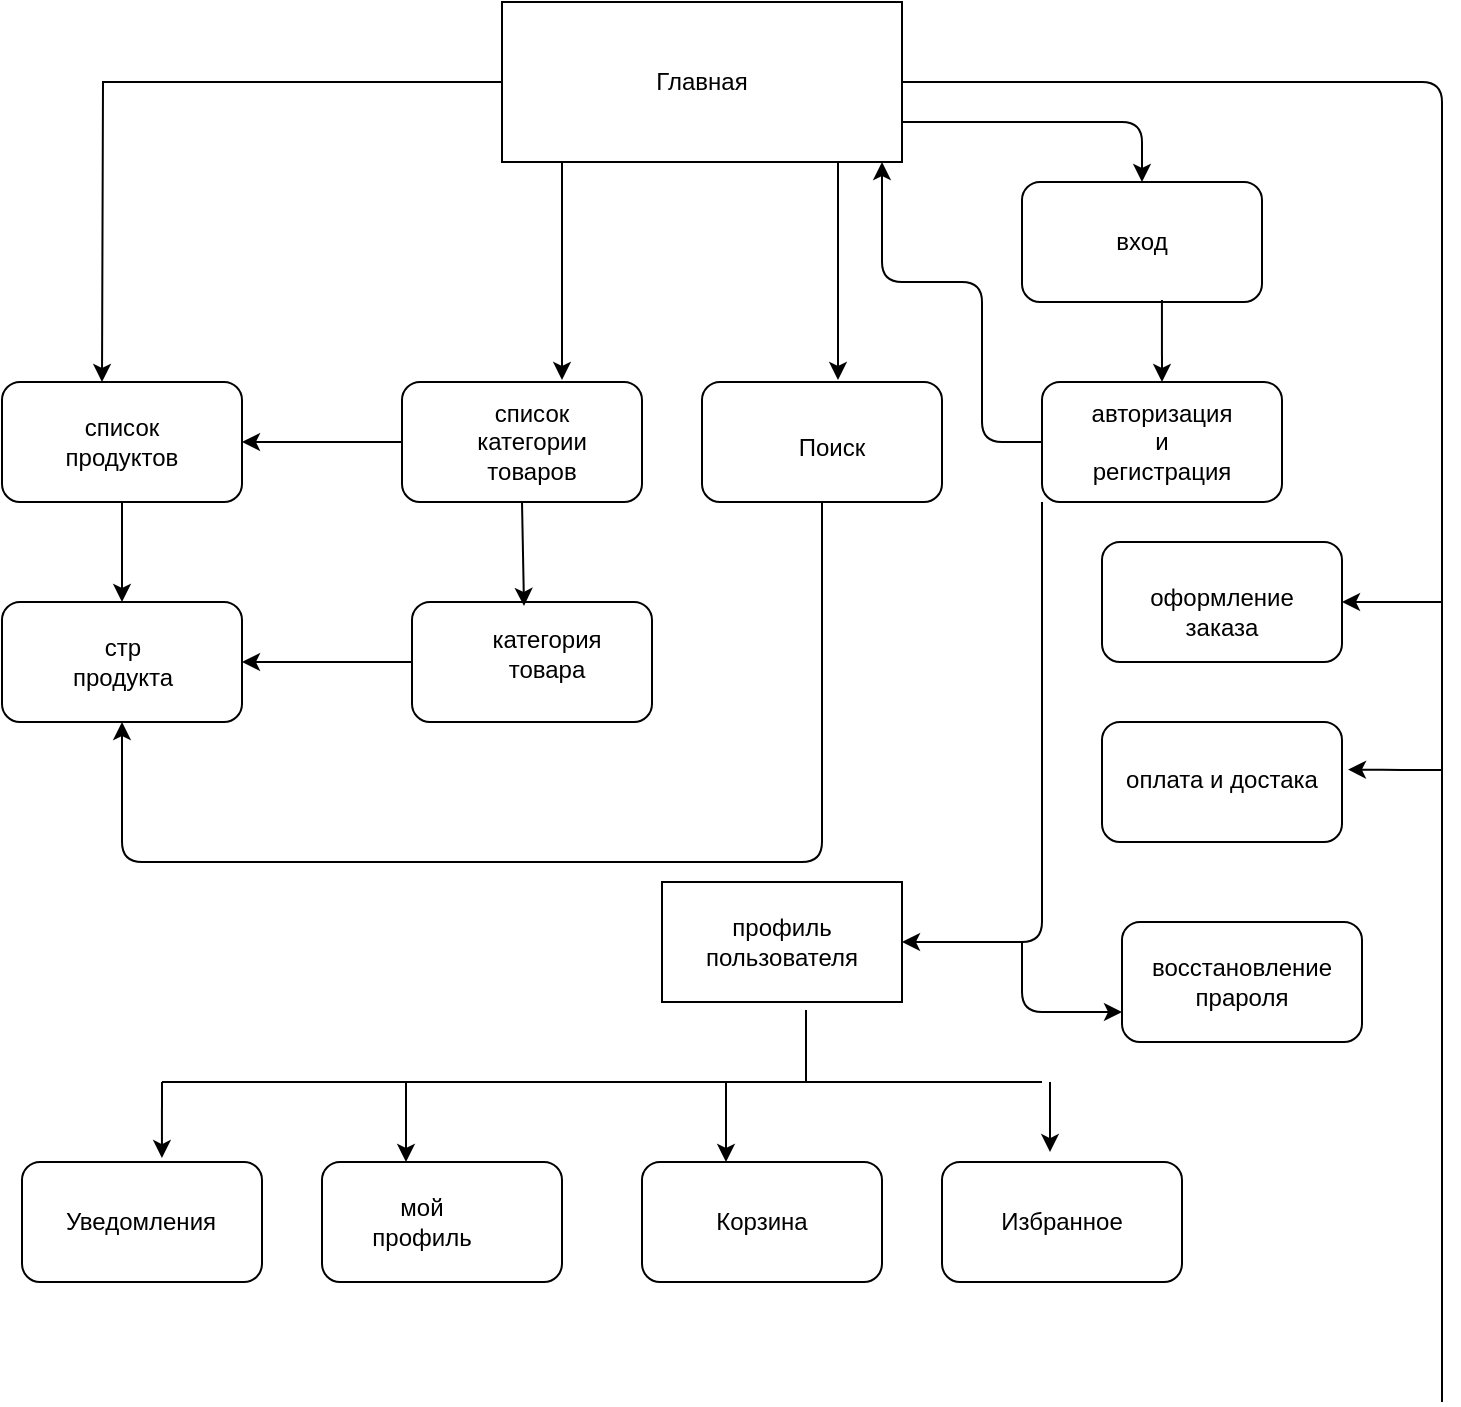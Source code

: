 <mxfile version="13.8.1" type="github"><diagram id="_XKZyRUlYK0R9ELa7ycU" name="Page-1"><mxGraphModel dx="868" dy="353" grid="1" gridSize="10" guides="1" tooltips="1" connect="1" arrows="1" fold="1" page="1" pageScale="1" pageWidth="850" pageHeight="1100" math="0" shadow="0"><root><mxCell id="0"/><mxCell id="1" parent="0"/><mxCell id="8XIFU4b1xEBM8NU7oIPN-5" style="edgeStyle=orthogonalEdgeStyle;rounded=0;orthogonalLoop=1;jettySize=auto;html=1;" edge="1" parent="1" source="8XIFU4b1xEBM8NU7oIPN-1"><mxGeometry relative="1" as="geometry"><mxPoint x="90" y="290" as="targetPoint"/></mxGeometry></mxCell><mxCell id="8XIFU4b1xEBM8NU7oIPN-1" value="" style="rounded=0;whiteSpace=wrap;html=1;" vertex="1" parent="1"><mxGeometry x="290" y="100" width="200" height="80" as="geometry"/></mxCell><mxCell id="8XIFU4b1xEBM8NU7oIPN-2" value="Главная" style="text;html=1;strokeColor=none;fillColor=none;align=center;verticalAlign=middle;whiteSpace=wrap;rounded=0;" vertex="1" parent="1"><mxGeometry x="330" y="125" width="120" height="30" as="geometry"/></mxCell><mxCell id="8XIFU4b1xEBM8NU7oIPN-6" value="" style="rounded=1;whiteSpace=wrap;html=1;" vertex="1" parent="1"><mxGeometry x="40" y="290" width="120" height="60" as="geometry"/></mxCell><mxCell id="8XIFU4b1xEBM8NU7oIPN-7" value="список продуктов" style="text;html=1;strokeColor=none;fillColor=none;align=center;verticalAlign=middle;whiteSpace=wrap;rounded=0;" vertex="1" parent="1"><mxGeometry x="65" y="300" width="70" height="40" as="geometry"/></mxCell><mxCell id="8XIFU4b1xEBM8NU7oIPN-9" value="" style="endArrow=classic;html=1;" edge="1" parent="1"><mxGeometry width="50" height="50" relative="1" as="geometry"><mxPoint x="320" y="180" as="sourcePoint"/><mxPoint x="320" y="289" as="targetPoint"/></mxGeometry></mxCell><mxCell id="8XIFU4b1xEBM8NU7oIPN-10" value="" style="rounded=1;whiteSpace=wrap;html=1;" vertex="1" parent="1"><mxGeometry x="240" y="290" width="120" height="60" as="geometry"/></mxCell><mxCell id="8XIFU4b1xEBM8NU7oIPN-11" value="список категории товаров" style="text;html=1;strokeColor=none;fillColor=none;align=center;verticalAlign=middle;whiteSpace=wrap;rounded=0;" vertex="1" parent="1"><mxGeometry x="270" y="305" width="70" height="30" as="geometry"/></mxCell><mxCell id="8XIFU4b1xEBM8NU7oIPN-14" value="" style="rounded=1;whiteSpace=wrap;html=1;" vertex="1" parent="1"><mxGeometry x="390" y="290" width="120" height="60" as="geometry"/></mxCell><mxCell id="8XIFU4b1xEBM8NU7oIPN-16" value="" style="endArrow=classic;html=1;exitX=0.84;exitY=1;exitDx=0;exitDy=0;exitPerimeter=0;" edge="1" parent="1" source="8XIFU4b1xEBM8NU7oIPN-1"><mxGeometry width="50" height="50" relative="1" as="geometry"><mxPoint x="458" y="185" as="sourcePoint"/><mxPoint x="458" y="289" as="targetPoint"/></mxGeometry></mxCell><mxCell id="8XIFU4b1xEBM8NU7oIPN-18" value="Поиск" style="text;html=1;strokeColor=none;fillColor=none;align=center;verticalAlign=middle;whiteSpace=wrap;rounded=0;" vertex="1" parent="1"><mxGeometry x="420" y="305" width="70" height="35" as="geometry"/></mxCell><mxCell id="8XIFU4b1xEBM8NU7oIPN-20" value="" style="rounded=1;whiteSpace=wrap;html=1;" vertex="1" parent="1"><mxGeometry x="40" y="400" width="120" height="60" as="geometry"/></mxCell><mxCell id="8XIFU4b1xEBM8NU7oIPN-22" value="" style="endArrow=classic;html=1;exitX=0.5;exitY=1;exitDx=0;exitDy=0;" edge="1" parent="1" source="8XIFU4b1xEBM8NU7oIPN-6" target="8XIFU4b1xEBM8NU7oIPN-20"><mxGeometry width="50" height="50" relative="1" as="geometry"><mxPoint x="380" y="480" as="sourcePoint"/><mxPoint x="380" y="580" as="targetPoint"/></mxGeometry></mxCell><mxCell id="8XIFU4b1xEBM8NU7oIPN-23" value="стр продукта" style="text;html=1;strokeColor=none;fillColor=none;align=center;verticalAlign=middle;whiteSpace=wrap;rounded=0;" vertex="1" parent="1"><mxGeometry x="72.5" y="417.5" width="55" height="25" as="geometry"/></mxCell><mxCell id="8XIFU4b1xEBM8NU7oIPN-25" value="" style="rounded=1;whiteSpace=wrap;html=1;" vertex="1" parent="1"><mxGeometry x="245" y="400" width="120" height="60" as="geometry"/></mxCell><mxCell id="8XIFU4b1xEBM8NU7oIPN-26" value="категория товара" style="text;html=1;strokeColor=none;fillColor=none;align=center;verticalAlign=middle;whiteSpace=wrap;rounded=0;" vertex="1" parent="1"><mxGeometry x="265" y="400" width="95" height="52.5" as="geometry"/></mxCell><mxCell id="8XIFU4b1xEBM8NU7oIPN-27" value="" style="endArrow=classic;html=1;exitX=0.5;exitY=1;exitDx=0;exitDy=0;entryX=0.379;entryY=0.038;entryDx=0;entryDy=0;entryPerimeter=0;" edge="1" parent="1" source="8XIFU4b1xEBM8NU7oIPN-10" target="8XIFU4b1xEBM8NU7oIPN-26"><mxGeometry width="50" height="50" relative="1" as="geometry"><mxPoint x="380" y="360" as="sourcePoint"/><mxPoint x="430" y="310" as="targetPoint"/></mxGeometry></mxCell><mxCell id="8XIFU4b1xEBM8NU7oIPN-29" value="" style="endArrow=classic;html=1;entryX=1;entryY=0.5;entryDx=0;entryDy=0;exitX=0;exitY=0.5;exitDx=0;exitDy=0;" edge="1" parent="1" source="8XIFU4b1xEBM8NU7oIPN-10" target="8XIFU4b1xEBM8NU7oIPN-6"><mxGeometry width="50" height="50" relative="1" as="geometry"><mxPoint x="380" y="380" as="sourcePoint"/><mxPoint x="430" y="330" as="targetPoint"/></mxGeometry></mxCell><mxCell id="8XIFU4b1xEBM8NU7oIPN-30" value="" style="endArrow=classic;html=1;entryX=1;entryY=0.5;entryDx=0;entryDy=0;exitX=0;exitY=0.5;exitDx=0;exitDy=0;" edge="1" parent="1" source="8XIFU4b1xEBM8NU7oIPN-25" target="8XIFU4b1xEBM8NU7oIPN-20"><mxGeometry width="50" height="50" relative="1" as="geometry"><mxPoint x="380" y="380" as="sourcePoint"/><mxPoint x="430" y="330" as="targetPoint"/></mxGeometry></mxCell><mxCell id="8XIFU4b1xEBM8NU7oIPN-31" value="" style="endArrow=none;html=1;entryX=1;entryY=0.5;entryDx=0;entryDy=0;" edge="1" parent="1" target="8XIFU4b1xEBM8NU7oIPN-1"><mxGeometry width="50" height="50" relative="1" as="geometry"><mxPoint x="760" y="800" as="sourcePoint"/><mxPoint x="550" y="170" as="targetPoint"/><Array as="points"><mxPoint x="760" y="140"/></Array></mxGeometry></mxCell><mxCell id="8XIFU4b1xEBM8NU7oIPN-32" value="" style="rounded=1;whiteSpace=wrap;html=1;" vertex="1" parent="1"><mxGeometry x="590" y="370" width="120" height="60" as="geometry"/></mxCell><mxCell id="8XIFU4b1xEBM8NU7oIPN-33" value="" style="endArrow=classic;html=1;exitX=0.5;exitY=1;exitDx=0;exitDy=0;entryX=0.5;entryY=1;entryDx=0;entryDy=0;" edge="1" parent="1" source="8XIFU4b1xEBM8NU7oIPN-14" target="8XIFU4b1xEBM8NU7oIPN-20"><mxGeometry width="50" height="50" relative="1" as="geometry"><mxPoint x="380" y="340" as="sourcePoint"/><mxPoint x="450" y="540" as="targetPoint"/><Array as="points"><mxPoint x="450" y="530"/><mxPoint x="100" y="530"/></Array></mxGeometry></mxCell><mxCell id="8XIFU4b1xEBM8NU7oIPN-34" value="оформление заказа" style="text;html=1;strokeColor=none;fillColor=none;align=center;verticalAlign=middle;whiteSpace=wrap;rounded=0;" vertex="1" parent="1"><mxGeometry x="630" y="395" width="40" height="20" as="geometry"/></mxCell><mxCell id="8XIFU4b1xEBM8NU7oIPN-35" style="edgeStyle=orthogonalEdgeStyle;rounded=0;orthogonalLoop=1;jettySize=auto;html=1;" edge="1" parent="1" target="8XIFU4b1xEBM8NU7oIPN-32"><mxGeometry relative="1" as="geometry"><mxPoint x="760" y="330" as="sourcePoint"/><Array as="points"><mxPoint x="760" y="400"/></Array></mxGeometry></mxCell><mxCell id="8XIFU4b1xEBM8NU7oIPN-36" value="" style="rounded=1;whiteSpace=wrap;html=1;" vertex="1" parent="1"><mxGeometry x="590" y="460" width="120" height="60" as="geometry"/></mxCell><mxCell id="8XIFU4b1xEBM8NU7oIPN-37" value="оплата и достака" style="text;html=1;strokeColor=none;fillColor=none;align=center;verticalAlign=middle;whiteSpace=wrap;rounded=0;" vertex="1" parent="1"><mxGeometry x="600" y="472.5" width="100" height="33.75" as="geometry"/></mxCell><mxCell id="8XIFU4b1xEBM8NU7oIPN-38" value="" style="endArrow=classic;html=1;entryX=1.025;entryY=0.396;entryDx=0;entryDy=0;entryPerimeter=0;" edge="1" parent="1" target="8XIFU4b1xEBM8NU7oIPN-36"><mxGeometry width="50" height="50" relative="1" as="geometry"><mxPoint x="760" y="484" as="sourcePoint"/><mxPoint x="610" y="200" as="targetPoint"/><Array as="points"><mxPoint x="740" y="484"/></Array></mxGeometry></mxCell><mxCell id="8XIFU4b1xEBM8NU7oIPN-39" value="" style="endArrow=classic;html=1;exitX=1;exitY=0.75;exitDx=0;exitDy=0;" edge="1" parent="1" source="8XIFU4b1xEBM8NU7oIPN-1" target="8XIFU4b1xEBM8NU7oIPN-40"><mxGeometry width="50" height="50" relative="1" as="geometry"><mxPoint x="380" y="290" as="sourcePoint"/><mxPoint x="610" y="200" as="targetPoint"/><Array as="points"><mxPoint x="610" y="160"/></Array></mxGeometry></mxCell><mxCell id="8XIFU4b1xEBM8NU7oIPN-40" value="" style="rounded=1;whiteSpace=wrap;html=1;" vertex="1" parent="1"><mxGeometry x="550" y="190" width="120" height="60" as="geometry"/></mxCell><mxCell id="8XIFU4b1xEBM8NU7oIPN-41" value="вход" style="text;html=1;strokeColor=none;fillColor=none;align=center;verticalAlign=middle;whiteSpace=wrap;rounded=0;" vertex="1" parent="1"><mxGeometry x="590" y="210" width="40" height="20" as="geometry"/></mxCell><mxCell id="8XIFU4b1xEBM8NU7oIPN-42" value="" style="rounded=1;whiteSpace=wrap;html=1;" vertex="1" parent="1"><mxGeometry x="560" y="290" width="120" height="60" as="geometry"/></mxCell><mxCell id="8XIFU4b1xEBM8NU7oIPN-43" value="авторизация и регистрация" style="text;html=1;strokeColor=none;fillColor=none;align=center;verticalAlign=middle;whiteSpace=wrap;rounded=0;" vertex="1" parent="1"><mxGeometry x="600" y="310" width="40" height="20" as="geometry"/></mxCell><mxCell id="8XIFU4b1xEBM8NU7oIPN-44" value="" style="endArrow=classic;html=1;entryX=0.95;entryY=1;entryDx=0;entryDy=0;entryPerimeter=0;exitX=0;exitY=0.5;exitDx=0;exitDy=0;" edge="1" parent="1" source="8XIFU4b1xEBM8NU7oIPN-42" target="8XIFU4b1xEBM8NU7oIPN-1"><mxGeometry width="50" height="50" relative="1" as="geometry"><mxPoint x="380" y="310" as="sourcePoint"/><mxPoint x="430" y="260" as="targetPoint"/><Array as="points"><mxPoint x="530" y="320"/><mxPoint x="530" y="240"/><mxPoint x="480" y="240"/></Array></mxGeometry></mxCell><mxCell id="8XIFU4b1xEBM8NU7oIPN-46" value="" style="endArrow=classic;html=1;entryX=0.5;entryY=0;entryDx=0;entryDy=0;exitX=0.583;exitY=0.983;exitDx=0;exitDy=0;exitPerimeter=0;" edge="1" parent="1" source="8XIFU4b1xEBM8NU7oIPN-40" target="8XIFU4b1xEBM8NU7oIPN-42"><mxGeometry width="50" height="50" relative="1" as="geometry"><mxPoint x="380" y="310" as="sourcePoint"/><mxPoint x="430" y="260" as="targetPoint"/></mxGeometry></mxCell><mxCell id="8XIFU4b1xEBM8NU7oIPN-47" value="" style="rounded=0;whiteSpace=wrap;html=1;" vertex="1" parent="1"><mxGeometry x="370" y="540" width="120" height="60" as="geometry"/></mxCell><mxCell id="8XIFU4b1xEBM8NU7oIPN-48" value="" style="endArrow=classic;html=1;exitX=0;exitY=1;exitDx=0;exitDy=0;entryX=1;entryY=0.5;entryDx=0;entryDy=0;" edge="1" parent="1" source="8XIFU4b1xEBM8NU7oIPN-42" target="8XIFU4b1xEBM8NU7oIPN-47"><mxGeometry width="50" height="50" relative="1" as="geometry"><mxPoint x="380" y="530" as="sourcePoint"/><mxPoint x="490" y="470" as="targetPoint"/><Array as="points"><mxPoint x="560" y="570"/></Array></mxGeometry></mxCell><mxCell id="8XIFU4b1xEBM8NU7oIPN-49" value="профиль пользователя" style="text;html=1;strokeColor=none;fillColor=none;align=center;verticalAlign=middle;whiteSpace=wrap;rounded=0;" vertex="1" parent="1"><mxGeometry x="410" y="560" width="40" height="20" as="geometry"/></mxCell><mxCell id="8XIFU4b1xEBM8NU7oIPN-53" value="" style="rounded=1;whiteSpace=wrap;html=1;" vertex="1" parent="1"><mxGeometry x="200" y="680" width="120" height="60" as="geometry"/></mxCell><mxCell id="8XIFU4b1xEBM8NU7oIPN-54" value="" style="rounded=1;whiteSpace=wrap;html=1;" vertex="1" parent="1"><mxGeometry x="360" y="680" width="120" height="60" as="geometry"/></mxCell><mxCell id="8XIFU4b1xEBM8NU7oIPN-55" value="" style="rounded=1;whiteSpace=wrap;html=1;" vertex="1" parent="1"><mxGeometry x="510" y="680" width="120" height="60" as="geometry"/></mxCell><mxCell id="8XIFU4b1xEBM8NU7oIPN-56" value="" style="endArrow=none;html=1;" edge="1" parent="1"><mxGeometry width="50" height="50" relative="1" as="geometry"><mxPoint x="120" y="640" as="sourcePoint"/><mxPoint x="560" y="640" as="targetPoint"/></mxGeometry></mxCell><mxCell id="8XIFU4b1xEBM8NU7oIPN-58" value="" style="endArrow=classic;html=1;" edge="1" parent="1"><mxGeometry width="50" height="50" relative="1" as="geometry"><mxPoint x="242" y="640" as="sourcePoint"/><mxPoint x="242" y="680" as="targetPoint"/></mxGeometry></mxCell><mxCell id="8XIFU4b1xEBM8NU7oIPN-59" value="" style="endArrow=classic;html=1;entryX=0.35;entryY=0;entryDx=0;entryDy=0;entryPerimeter=0;" edge="1" parent="1" target="8XIFU4b1xEBM8NU7oIPN-54"><mxGeometry width="50" height="50" relative="1" as="geometry"><mxPoint x="402" y="640" as="sourcePoint"/><mxPoint x="430" y="590" as="targetPoint"/></mxGeometry></mxCell><mxCell id="8XIFU4b1xEBM8NU7oIPN-60" value="" style="endArrow=classic;html=1;entryX=0.45;entryY=-0.083;entryDx=0;entryDy=0;entryPerimeter=0;" edge="1" parent="1" target="8XIFU4b1xEBM8NU7oIPN-55"><mxGeometry width="50" height="50" relative="1" as="geometry"><mxPoint x="564" y="640" as="sourcePoint"/><mxPoint x="430" y="590" as="targetPoint"/></mxGeometry></mxCell><mxCell id="8XIFU4b1xEBM8NU7oIPN-61" value="" style="endArrow=none;html=1;entryX=0.6;entryY=1.067;entryDx=0;entryDy=0;entryPerimeter=0;" edge="1" parent="1" target="8XIFU4b1xEBM8NU7oIPN-47"><mxGeometry width="50" height="50" relative="1" as="geometry"><mxPoint x="442" y="640" as="sourcePoint"/><mxPoint x="430" y="590" as="targetPoint"/></mxGeometry></mxCell><mxCell id="8XIFU4b1xEBM8NU7oIPN-62" value="" style="rounded=1;whiteSpace=wrap;html=1;" vertex="1" parent="1"><mxGeometry x="50" y="680" width="120" height="60" as="geometry"/></mxCell><mxCell id="8XIFU4b1xEBM8NU7oIPN-63" value="" style="endArrow=classic;html=1;entryX=0.583;entryY=-0.033;entryDx=0;entryDy=0;entryPerimeter=0;" edge="1" parent="1" target="8XIFU4b1xEBM8NU7oIPN-62"><mxGeometry width="50" height="50" relative="1" as="geometry"><mxPoint x="120" y="640" as="sourcePoint"/><mxPoint x="430" y="590" as="targetPoint"/></mxGeometry></mxCell><mxCell id="8XIFU4b1xEBM8NU7oIPN-65" value="Уведомления" style="text;html=1;strokeColor=none;fillColor=none;align=center;verticalAlign=middle;whiteSpace=wrap;rounded=0;" vertex="1" parent="1"><mxGeometry x="72.5" y="700" width="72.5" height="20" as="geometry"/></mxCell><mxCell id="8XIFU4b1xEBM8NU7oIPN-66" value="мой профиль" style="text;html=1;strokeColor=none;fillColor=none;align=center;verticalAlign=middle;whiteSpace=wrap;rounded=0;" vertex="1" parent="1"><mxGeometry x="220" y="700" width="60" height="20" as="geometry"/></mxCell><mxCell id="8XIFU4b1xEBM8NU7oIPN-67" value="Корзина" style="text;html=1;strokeColor=none;fillColor=none;align=center;verticalAlign=middle;whiteSpace=wrap;rounded=0;" vertex="1" parent="1"><mxGeometry x="400" y="700" width="40" height="20" as="geometry"/></mxCell><mxCell id="8XIFU4b1xEBM8NU7oIPN-68" value="Избранное" style="text;html=1;strokeColor=none;fillColor=none;align=center;verticalAlign=middle;whiteSpace=wrap;rounded=0;" vertex="1" parent="1"><mxGeometry x="550" y="700" width="40" height="20" as="geometry"/></mxCell><mxCell id="8XIFU4b1xEBM8NU7oIPN-70" value="" style="rounded=1;whiteSpace=wrap;html=1;" vertex="1" parent="1"><mxGeometry x="600" y="560" width="120" height="60" as="geometry"/></mxCell><mxCell id="8XIFU4b1xEBM8NU7oIPN-72" value="" style="endArrow=classic;html=1;entryX=0;entryY=0.75;entryDx=0;entryDy=0;" edge="1" parent="1" target="8XIFU4b1xEBM8NU7oIPN-70"><mxGeometry width="50" height="50" relative="1" as="geometry"><mxPoint x="550" y="570" as="sourcePoint"/><mxPoint x="430" y="440" as="targetPoint"/><Array as="points"><mxPoint x="550" y="605"/></Array></mxGeometry></mxCell><mxCell id="8XIFU4b1xEBM8NU7oIPN-73" value="восстановление прароля" style="text;html=1;strokeColor=none;fillColor=none;align=center;verticalAlign=middle;whiteSpace=wrap;rounded=0;" vertex="1" parent="1"><mxGeometry x="640" y="580" width="40" height="20" as="geometry"/></mxCell></root></mxGraphModel></diagram></mxfile>